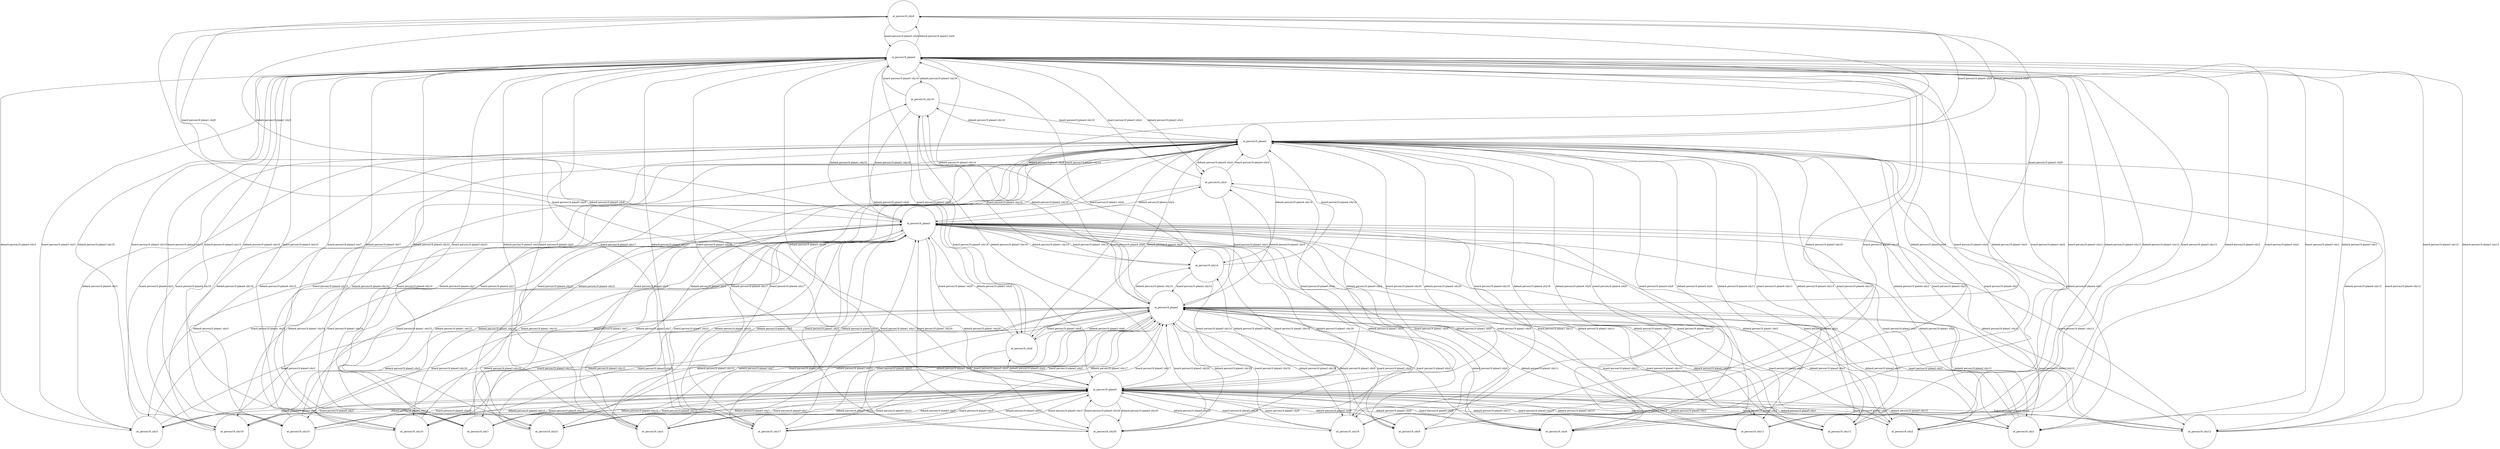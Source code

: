 digraph Tree {
	node [shape=circle, fontsize=14, color=black, fillcolor=white, fontcolor=black];
	 edge [style=solid, color=black];
at_person19_city8 [label="at_person19_city8"];
in_person19_plane3 [label="in_person19_plane3"];
in_person19_plane5 [label="in_person19_plane5"];
in_person19_plane2 [label="in_person19_plane2"];
in_person19_plane1 [label="in_person19_plane1"];
in_person19_plane4 [label="in_person19_plane4"];
at_person19_city11 [label="at_person19_city11"];
at_person19_city13 [label="at_person19_city13"];
at_person19_city3 [label="at_person19_city3"];
at_person19_city19 [label="at_person19_city19"];
at_person19_city15 [label="at_person19_city15"];
at_person19_city10 [label="at_person19_city10"];
at_person19_city1 [label="at_person19_city1"];
at_person19_city12 [label="at_person19_city12"];
at_person19_city7 [label="at_person19_city7"];
at_person19_city21 [label="at_person19_city21"];
at_person19_city5 [label="at_person19_city5"];
at_person19_city17 [label="at_person19_city17"];
at_person19_city20 [label="at_person19_city20"];
at_person19_city18 [label="at_person19_city18"];
at_person19_city9 [label="at_person19_city9"];
at_person19_city2 [label="at_person19_city2"];
at_person19_city0 [label="at_person19_city0"];
at_person19_city6 [label="at_person19_city6"];
at_person19_city14 [label="at_person19_city14"];
at_person19_city4 [label="at_person19_city4"];
at_person19_city16 [label="at_person19_city16"];
at_person19_city8 -> in_person19_plane3 [label="board person19 plane3 city8"];
at_person19_city8 -> in_person19_plane5 [label="board person19 plane5 city8"];
at_person19_city8 -> in_person19_plane2 [label="board person19 plane2 city8"];
at_person19_city8 -> in_person19_plane1 [label="board person19 plane1 city8"];
at_person19_city8 -> in_person19_plane4 [label="board person19 plane4 city8"];
in_person19_plane3 -> at_person19_city8 [label="debark person19 plane3 city8"];
in_person19_plane3 -> at_person19_city11 [label="debark person19 plane3 city11"];
in_person19_plane3 -> at_person19_city13 [label="debark person19 plane3 city13"];
in_person19_plane3 -> at_person19_city3 [label="debark person19 plane3 city3"];
in_person19_plane3 -> at_person19_city19 [label="debark person19 plane3 city19"];
in_person19_plane3 -> at_person19_city15 [label="debark person19 plane3 city15"];
in_person19_plane3 -> at_person19_city10 [label="debark person19 plane3 city10"];
in_person19_plane3 -> at_person19_city1 [label="debark person19 plane3 city1"];
in_person19_plane3 -> at_person19_city12 [label="debark person19 plane3 city12"];
in_person19_plane3 -> at_person19_city7 [label="debark person19 plane3 city7"];
in_person19_plane3 -> at_person19_city21 [label="debark person19 plane3 city21"];
in_person19_plane3 -> at_person19_city5 [label="debark person19 plane3 city5"];
in_person19_plane3 -> at_person19_city17 [label="debark person19 plane3 city17"];
in_person19_plane3 -> at_person19_city20 [label="debark person19 plane3 city20"];
in_person19_plane3 -> at_person19_city18 [label="debark person19 plane3 city18"];
in_person19_plane3 -> at_person19_city9 [label="debark person19 plane3 city9"];
in_person19_plane3 -> at_person19_city2 [label="debark person19 plane3 city2"];
in_person19_plane3 -> at_person19_city0 [label="debark person19 plane3 city0"];
in_person19_plane3 -> at_person19_city6 [label="debark person19 plane3 city6"];
in_person19_plane3 -> at_person19_city14 [label="debark person19 plane3 city14"];
in_person19_plane3 -> at_person19_city4 [label="debark person19 plane3 city4"];
in_person19_plane3 -> at_person19_city16 [label="debark person19 plane3 city16"];
in_person19_plane5 -> at_person19_city8 [label="debark person19 plane5 city8"];
in_person19_plane5 -> at_person19_city11 [label="debark person19 plane5 city11"];
in_person19_plane5 -> at_person19_city13 [label="debark person19 plane5 city13"];
in_person19_plane5 -> at_person19_city3 [label="debark person19 plane5 city3"];
in_person19_plane5 -> at_person19_city19 [label="debark person19 plane5 city19"];
in_person19_plane5 -> at_person19_city15 [label="debark person19 plane5 city15"];
in_person19_plane5 -> at_person19_city10 [label="debark person19 plane5 city10"];
in_person19_plane5 -> at_person19_city1 [label="debark person19 plane5 city1"];
in_person19_plane5 -> at_person19_city12 [label="debark person19 plane5 city12"];
in_person19_plane5 -> at_person19_city7 [label="debark person19 plane5 city7"];
in_person19_plane5 -> at_person19_city21 [label="debark person19 plane5 city21"];
in_person19_plane5 -> at_person19_city5 [label="debark person19 plane5 city5"];
in_person19_plane5 -> at_person19_city17 [label="debark person19 plane5 city17"];
in_person19_plane5 -> at_person19_city20 [label="debark person19 plane5 city20"];
in_person19_plane5 -> at_person19_city18 [label="debark person19 plane5 city18"];
in_person19_plane5 -> at_person19_city9 [label="debark person19 plane5 city9"];
in_person19_plane5 -> at_person19_city2 [label="debark person19 plane5 city2"];
in_person19_plane5 -> at_person19_city0 [label="debark person19 plane5 city0"];
in_person19_plane5 -> at_person19_city6 [label="debark person19 plane5 city6"];
in_person19_plane5 -> at_person19_city14 [label="debark person19 plane5 city14"];
in_person19_plane5 -> at_person19_city4 [label="debark person19 plane5 city4"];
in_person19_plane5 -> at_person19_city16 [label="debark person19 plane5 city16"];
at_person19_city11 -> in_person19_plane3 [label="board person19 plane3 city11"];
at_person19_city11 -> in_person19_plane5 [label="board person19 plane5 city11"];
at_person19_city11 -> in_person19_plane2 [label="board person19 plane2 city11"];
at_person19_city11 -> in_person19_plane1 [label="board person19 plane1 city11"];
at_person19_city11 -> in_person19_plane4 [label="board person19 plane4 city11"];
at_person19_city13 -> in_person19_plane3 [label="board person19 plane3 city13"];
at_person19_city13 -> in_person19_plane5 [label="board person19 plane5 city13"];
at_person19_city13 -> in_person19_plane2 [label="board person19 plane2 city13"];
at_person19_city13 -> in_person19_plane1 [label="board person19 plane1 city13"];
at_person19_city13 -> in_person19_plane4 [label="board person19 plane4 city13"];
in_person19_plane2 -> at_person19_city8 [label="debark person19 plane2 city8"];
in_person19_plane2 -> at_person19_city11 [label="debark person19 plane2 city11"];
in_person19_plane2 -> at_person19_city13 [label="debark person19 plane2 city13"];
in_person19_plane2 -> at_person19_city3 [label="debark person19 plane2 city3"];
in_person19_plane2 -> at_person19_city19 [label="debark person19 plane2 city19"];
in_person19_plane2 -> at_person19_city15 [label="debark person19 plane2 city15"];
in_person19_plane2 -> at_person19_city10 [label="debark person19 plane2 city10"];
in_person19_plane2 -> at_person19_city1 [label="debark person19 plane2 city1"];
in_person19_plane2 -> at_person19_city12 [label="debark person19 plane2 city12"];
in_person19_plane2 -> at_person19_city7 [label="debark person19 plane2 city7"];
in_person19_plane2 -> at_person19_city21 [label="debark person19 plane2 city21"];
in_person19_plane2 -> at_person19_city5 [label="debark person19 plane2 city5"];
in_person19_plane2 -> at_person19_city17 [label="debark person19 plane2 city17"];
in_person19_plane2 -> at_person19_city20 [label="debark person19 plane2 city20"];
in_person19_plane2 -> at_person19_city18 [label="debark person19 plane2 city18"];
in_person19_plane2 -> at_person19_city9 [label="debark person19 plane2 city9"];
in_person19_plane2 -> at_person19_city2 [label="debark person19 plane2 city2"];
in_person19_plane2 -> at_person19_city0 [label="debark person19 plane2 city0"];
in_person19_plane2 -> at_person19_city6 [label="debark person19 plane2 city6"];
in_person19_plane2 -> at_person19_city14 [label="debark person19 plane2 city14"];
in_person19_plane2 -> at_person19_city4 [label="debark person19 plane2 city4"];
in_person19_plane2 -> at_person19_city16 [label="debark person19 plane2 city16"];
at_person19_city3 -> in_person19_plane3 [label="board person19 plane3 city3"];
at_person19_city3 -> in_person19_plane5 [label="board person19 plane5 city3"];
at_person19_city3 -> in_person19_plane2 [label="board person19 plane2 city3"];
at_person19_city3 -> in_person19_plane1 [label="board person19 plane1 city3"];
at_person19_city3 -> in_person19_plane4 [label="board person19 plane4 city3"];
at_person19_city19 -> in_person19_plane3 [label="board person19 plane3 city19"];
at_person19_city19 -> in_person19_plane5 [label="board person19 plane5 city19"];
at_person19_city19 -> in_person19_plane2 [label="board person19 plane2 city19"];
at_person19_city19 -> in_person19_plane1 [label="board person19 plane1 city19"];
at_person19_city19 -> in_person19_plane4 [label="board person19 plane4 city19"];
in_person19_plane1 -> at_person19_city8 [label="debark person19 plane1 city8"];
in_person19_plane1 -> at_person19_city11 [label="debark person19 plane1 city11"];
in_person19_plane1 -> at_person19_city13 [label="debark person19 plane1 city13"];
in_person19_plane1 -> at_person19_city3 [label="debark person19 plane1 city3"];
in_person19_plane1 -> at_person19_city19 [label="debark person19 plane1 city19"];
in_person19_plane1 -> at_person19_city15 [label="debark person19 plane1 city15"];
in_person19_plane1 -> at_person19_city10 [label="debark person19 plane1 city10"];
in_person19_plane1 -> at_person19_city1 [label="debark person19 plane1 city1"];
in_person19_plane1 -> at_person19_city12 [label="debark person19 plane1 city12"];
in_person19_plane1 -> at_person19_city7 [label="debark person19 plane1 city7"];
in_person19_plane1 -> at_person19_city21 [label="debark person19 plane1 city21"];
in_person19_plane1 -> at_person19_city5 [label="debark person19 plane1 city5"];
in_person19_plane1 -> at_person19_city17 [label="debark person19 plane1 city17"];
in_person19_plane1 -> at_person19_city20 [label="debark person19 plane1 city20"];
in_person19_plane1 -> at_person19_city18 [label="debark person19 plane1 city18"];
in_person19_plane1 -> at_person19_city9 [label="debark person19 plane1 city9"];
in_person19_plane1 -> at_person19_city2 [label="debark person19 plane1 city2"];
in_person19_plane1 -> at_person19_city0 [label="debark person19 plane1 city0"];
in_person19_plane1 -> at_person19_city6 [label="debark person19 plane1 city6"];
in_person19_plane1 -> at_person19_city14 [label="debark person19 plane1 city14"];
in_person19_plane1 -> at_person19_city4 [label="debark person19 plane1 city4"];
in_person19_plane1 -> at_person19_city16 [label="debark person19 plane1 city16"];
at_person19_city15 -> in_person19_plane3 [label="board person19 plane3 city15"];
at_person19_city15 -> in_person19_plane5 [label="board person19 plane5 city15"];
at_person19_city15 -> in_person19_plane2 [label="board person19 plane2 city15"];
at_person19_city15 -> in_person19_plane1 [label="board person19 plane1 city15"];
at_person19_city15 -> in_person19_plane4 [label="board person19 plane4 city15"];
at_person19_city10 -> in_person19_plane3 [label="board person19 plane3 city10"];
at_person19_city10 -> in_person19_plane5 [label="board person19 plane5 city10"];
at_person19_city10 -> in_person19_plane2 [label="board person19 plane2 city10"];
at_person19_city10 -> in_person19_plane1 [label="board person19 plane1 city10"];
at_person19_city10 -> in_person19_plane4 [label="board person19 plane4 city10"];
at_person19_city1 -> in_person19_plane3 [label="board person19 plane3 city1"];
at_person19_city1 -> in_person19_plane5 [label="board person19 plane5 city1"];
at_person19_city1 -> in_person19_plane2 [label="board person19 plane2 city1"];
at_person19_city1 -> in_person19_plane1 [label="board person19 plane1 city1"];
at_person19_city1 -> in_person19_plane4 [label="board person19 plane4 city1"];
at_person19_city12 -> in_person19_plane3 [label="board person19 plane3 city12"];
at_person19_city12 -> in_person19_plane5 [label="board person19 plane5 city12"];
at_person19_city12 -> in_person19_plane2 [label="board person19 plane2 city12"];
at_person19_city12 -> in_person19_plane1 [label="board person19 plane1 city12"];
at_person19_city12 -> in_person19_plane4 [label="board person19 plane4 city12"];
at_person19_city7 -> in_person19_plane3 [label="board person19 plane3 city7"];
at_person19_city7 -> in_person19_plane5 [label="board person19 plane5 city7"];
at_person19_city7 -> in_person19_plane2 [label="board person19 plane2 city7"];
at_person19_city7 -> in_person19_plane1 [label="board person19 plane1 city7"];
at_person19_city7 -> in_person19_plane4 [label="board person19 plane4 city7"];
at_person19_city21 -> in_person19_plane3 [label="board person19 plane3 city21"];
at_person19_city21 -> in_person19_plane5 [label="board person19 plane5 city21"];
at_person19_city21 -> in_person19_plane2 [label="board person19 plane2 city21"];
at_person19_city21 -> in_person19_plane1 [label="board person19 plane1 city21"];
at_person19_city21 -> in_person19_plane4 [label="board person19 plane4 city21"];
at_person19_city5 -> in_person19_plane3 [label="board person19 plane3 city5"];
at_person19_city5 -> in_person19_plane5 [label="board person19 plane5 city5"];
at_person19_city5 -> in_person19_plane2 [label="board person19 plane2 city5"];
at_person19_city5 -> in_person19_plane1 [label="board person19 plane1 city5"];
at_person19_city5 -> in_person19_plane4 [label="board person19 plane4 city5"];
at_person19_city17 -> in_person19_plane3 [label="board person19 plane3 city17"];
at_person19_city17 -> in_person19_plane5 [label="board person19 plane5 city17"];
at_person19_city17 -> in_person19_plane2 [label="board person19 plane2 city17"];
at_person19_city17 -> in_person19_plane1 [label="board person19 plane1 city17"];
at_person19_city17 -> in_person19_plane4 [label="board person19 plane4 city17"];
at_person19_city20 -> in_person19_plane3 [label="board person19 plane3 city20"];
at_person19_city20 -> in_person19_plane5 [label="board person19 plane5 city20"];
at_person19_city20 -> in_person19_plane2 [label="board person19 plane2 city20"];
at_person19_city20 -> in_person19_plane1 [label="board person19 plane1 city20"];
at_person19_city20 -> in_person19_plane4 [label="board person19 plane4 city20"];
at_person19_city18 -> in_person19_plane3 [label="board person19 plane3 city18"];
at_person19_city18 -> in_person19_plane5 [label="board person19 plane5 city18"];
at_person19_city18 -> in_person19_plane2 [label="board person19 plane2 city18"];
at_person19_city18 -> in_person19_plane1 [label="board person19 plane1 city18"];
at_person19_city18 -> in_person19_plane4 [label="board person19 plane4 city18"];
at_person19_city9 -> in_person19_plane3 [label="board person19 plane3 city9"];
at_person19_city9 -> in_person19_plane5 [label="board person19 plane5 city9"];
at_person19_city9 -> in_person19_plane2 [label="board person19 plane2 city9"];
at_person19_city9 -> in_person19_plane1 [label="board person19 plane1 city9"];
at_person19_city9 -> in_person19_plane4 [label="board person19 plane4 city9"];
at_person19_city2 -> in_person19_plane3 [label="board person19 plane3 city2"];
at_person19_city2 -> in_person19_plane5 [label="board person19 plane5 city2"];
at_person19_city2 -> in_person19_plane2 [label="board person19 plane2 city2"];
at_person19_city2 -> in_person19_plane1 [label="board person19 plane1 city2"];
at_person19_city2 -> in_person19_plane4 [label="board person19 plane4 city2"];
at_person19_city0 -> in_person19_plane3 [label="board person19 plane3 city0"];
at_person19_city0 -> in_person19_plane5 [label="board person19 plane5 city0"];
at_person19_city0 -> in_person19_plane2 [label="board person19 plane2 city0"];
at_person19_city0 -> in_person19_plane1 [label="board person19 plane1 city0"];
at_person19_city0 -> in_person19_plane4 [label="board person19 plane4 city0"];
at_person19_city6 -> in_person19_plane3 [label="board person19 plane3 city6"];
at_person19_city6 -> in_person19_plane5 [label="board person19 plane5 city6"];
at_person19_city6 -> in_person19_plane2 [label="board person19 plane2 city6"];
at_person19_city6 -> in_person19_plane1 [label="board person19 plane1 city6"];
at_person19_city6 -> in_person19_plane4 [label="board person19 plane4 city6"];
in_person19_plane4 -> at_person19_city8 [label="debark person19 plane4 city8"];
in_person19_plane4 -> at_person19_city11 [label="debark person19 plane4 city11"];
in_person19_plane4 -> at_person19_city13 [label="debark person19 plane4 city13"];
in_person19_plane4 -> at_person19_city3 [label="debark person19 plane4 city3"];
in_person19_plane4 -> at_person19_city19 [label="debark person19 plane4 city19"];
in_person19_plane4 -> at_person19_city15 [label="debark person19 plane4 city15"];
in_person19_plane4 -> at_person19_city10 [label="debark person19 plane4 city10"];
in_person19_plane4 -> at_person19_city1 [label="debark person19 plane4 city1"];
in_person19_plane4 -> at_person19_city12 [label="debark person19 plane4 city12"];
in_person19_plane4 -> at_person19_city7 [label="debark person19 plane4 city7"];
in_person19_plane4 -> at_person19_city21 [label="debark person19 plane4 city21"];
in_person19_plane4 -> at_person19_city5 [label="debark person19 plane4 city5"];
in_person19_plane4 -> at_person19_city17 [label="debark person19 plane4 city17"];
in_person19_plane4 -> at_person19_city20 [label="debark person19 plane4 city20"];
in_person19_plane4 -> at_person19_city18 [label="debark person19 plane4 city18"];
in_person19_plane4 -> at_person19_city9 [label="debark person19 plane4 city9"];
in_person19_plane4 -> at_person19_city2 [label="debark person19 plane4 city2"];
in_person19_plane4 -> at_person19_city0 [label="debark person19 plane4 city0"];
in_person19_plane4 -> at_person19_city6 [label="debark person19 plane4 city6"];
in_person19_plane4 -> at_person19_city14 [label="debark person19 plane4 city14"];
in_person19_plane4 -> at_person19_city4 [label="debark person19 plane4 city4"];
in_person19_plane4 -> at_person19_city16 [label="debark person19 plane4 city16"];
at_person19_city14 -> in_person19_plane3 [label="board person19 plane3 city14"];
at_person19_city14 -> in_person19_plane5 [label="board person19 plane5 city14"];
at_person19_city14 -> in_person19_plane2 [label="board person19 plane2 city14"];
at_person19_city14 -> in_person19_plane1 [label="board person19 plane1 city14"];
at_person19_city14 -> in_person19_plane4 [label="board person19 plane4 city14"];
at_person19_city4 -> in_person19_plane3 [label="board person19 plane3 city4"];
at_person19_city4 -> in_person19_plane5 [label="board person19 plane5 city4"];
at_person19_city4 -> in_person19_plane2 [label="board person19 plane2 city4"];
at_person19_city4 -> in_person19_plane1 [label="board person19 plane1 city4"];
at_person19_city4 -> in_person19_plane4 [label="board person19 plane4 city4"];
at_person19_city16 -> in_person19_plane3 [label="board person19 plane3 city16"];
at_person19_city16 -> in_person19_plane5 [label="board person19 plane5 city16"];
at_person19_city16 -> in_person19_plane2 [label="board person19 plane2 city16"];
at_person19_city16 -> in_person19_plane1 [label="board person19 plane1 city16"];
at_person19_city16 -> in_person19_plane4 [label="board person19 plane4 city16"];
}

